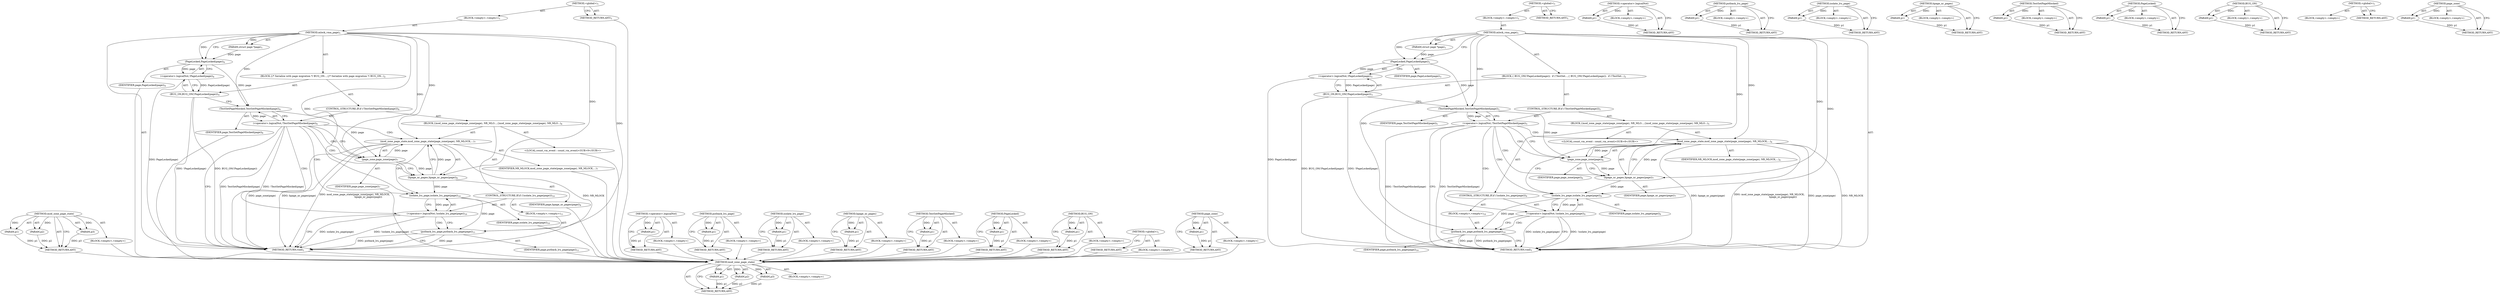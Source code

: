 digraph "page_zone" {
vulnerable_69 [label=<(METHOD,mod_zone_page_state)>];
vulnerable_70 [label=<(PARAM,p1)>];
vulnerable_71 [label=<(PARAM,p2)>];
vulnerable_72 [label=<(PARAM,p3)>];
vulnerable_73 [label=<(BLOCK,&lt;empty&gt;,&lt;empty&gt;)>];
vulnerable_74 [label=<(METHOD_RETURN,ANY)>];
vulnerable_6 [label=<(METHOD,&lt;global&gt;)<SUB>1</SUB>>];
vulnerable_7 [label=<(BLOCK,&lt;empty&gt;,&lt;empty&gt;)<SUB>1</SUB>>];
vulnerable_8 [label=<(METHOD,mlock_vma_page)<SUB>1</SUB>>];
vulnerable_9 [label=<(PARAM,struct page *page)<SUB>1</SUB>>];
vulnerable_10 [label=<(BLOCK,{
 	BUG_ON(!PageLocked(page));
 
 	if (!TestSet...,{
 	BUG_ON(!PageLocked(page));
 
 	if (!TestSet...)<SUB>2</SUB>>];
vulnerable_11 [label=<(BUG_ON,BUG_ON(!PageLocked(page)))<SUB>3</SUB>>];
vulnerable_12 [label=<(&lt;operator&gt;.logicalNot,!PageLocked(page))<SUB>3</SUB>>];
vulnerable_13 [label=<(PageLocked,PageLocked(page))<SUB>3</SUB>>];
vulnerable_14 [label=<(IDENTIFIER,page,PageLocked(page))<SUB>3</SUB>>];
vulnerable_15 [label=<(CONTROL_STRUCTURE,IF,if (!TestSetPageMlocked(page)))<SUB>5</SUB>>];
vulnerable_16 [label=<(&lt;operator&gt;.logicalNot,!TestSetPageMlocked(page))<SUB>5</SUB>>];
vulnerable_17 [label=<(TestSetPageMlocked,TestSetPageMlocked(page))<SUB>5</SUB>>];
vulnerable_18 [label=<(IDENTIFIER,page,TestSetPageMlocked(page))<SUB>5</SUB>>];
vulnerable_19 [label=<(BLOCK,{
		mod_zone_page_state(page_zone(page), NR_MLO...,{
		mod_zone_page_state(page_zone(page), NR_MLO...)<SUB>5</SUB>>];
vulnerable_20 [label=<(mod_zone_page_state,mod_zone_page_state(page_zone(page), NR_MLOCK,
...)<SUB>6</SUB>>];
vulnerable_21 [label=<(page_zone,page_zone(page))<SUB>6</SUB>>];
vulnerable_22 [label=<(IDENTIFIER,page,page_zone(page))<SUB>6</SUB>>];
vulnerable_23 [label=<(IDENTIFIER,NR_MLOCK,mod_zone_page_state(page_zone(page), NR_MLOCK,
...)<SUB>6</SUB>>];
vulnerable_24 [label=<(hpage_nr_pages,hpage_nr_pages(page))<SUB>7</SUB>>];
vulnerable_25 [label=<(IDENTIFIER,page,hpage_nr_pages(page))<SUB>7</SUB>>];
vulnerable_26 [label="<(LOCAL,count_vm_event : count_vm_event)<SUB>8</SUB>>"];
vulnerable_27 [label=<(CONTROL_STRUCTURE,IF,if (!isolate_lru_page(page)))<SUB>9</SUB>>];
vulnerable_28 [label=<(&lt;operator&gt;.logicalNot,!isolate_lru_page(page))<SUB>9</SUB>>];
vulnerable_29 [label=<(isolate_lru_page,isolate_lru_page(page))<SUB>9</SUB>>];
vulnerable_30 [label=<(IDENTIFIER,page,isolate_lru_page(page))<SUB>9</SUB>>];
vulnerable_31 [label=<(BLOCK,&lt;empty&gt;,&lt;empty&gt;)<SUB>10</SUB>>];
vulnerable_32 [label=<(putback_lru_page,putback_lru_page(page))<SUB>10</SUB>>];
vulnerable_33 [label=<(IDENTIFIER,page,putback_lru_page(page))<SUB>10</SUB>>];
vulnerable_34 [label=<(METHOD_RETURN,void)<SUB>1</SUB>>];
vulnerable_36 [label=<(METHOD_RETURN,ANY)<SUB>1</SUB>>];
vulnerable_57 [label=<(METHOD,&lt;operator&gt;.logicalNot)>];
vulnerable_58 [label=<(PARAM,p1)>];
vulnerable_59 [label=<(BLOCK,&lt;empty&gt;,&lt;empty&gt;)>];
vulnerable_60 [label=<(METHOD_RETURN,ANY)>];
vulnerable_87 [label=<(METHOD,putback_lru_page)>];
vulnerable_88 [label=<(PARAM,p1)>];
vulnerable_89 [label=<(BLOCK,&lt;empty&gt;,&lt;empty&gt;)>];
vulnerable_90 [label=<(METHOD_RETURN,ANY)>];
vulnerable_83 [label=<(METHOD,isolate_lru_page)>];
vulnerable_84 [label=<(PARAM,p1)>];
vulnerable_85 [label=<(BLOCK,&lt;empty&gt;,&lt;empty&gt;)>];
vulnerable_86 [label=<(METHOD_RETURN,ANY)>];
vulnerable_79 [label=<(METHOD,hpage_nr_pages)>];
vulnerable_80 [label=<(PARAM,p1)>];
vulnerable_81 [label=<(BLOCK,&lt;empty&gt;,&lt;empty&gt;)>];
vulnerable_82 [label=<(METHOD_RETURN,ANY)>];
vulnerable_65 [label=<(METHOD,TestSetPageMlocked)>];
vulnerable_66 [label=<(PARAM,p1)>];
vulnerable_67 [label=<(BLOCK,&lt;empty&gt;,&lt;empty&gt;)>];
vulnerable_68 [label=<(METHOD_RETURN,ANY)>];
vulnerable_61 [label=<(METHOD,PageLocked)>];
vulnerable_62 [label=<(PARAM,p1)>];
vulnerable_63 [label=<(BLOCK,&lt;empty&gt;,&lt;empty&gt;)>];
vulnerable_64 [label=<(METHOD_RETURN,ANY)>];
vulnerable_53 [label=<(METHOD,BUG_ON)>];
vulnerable_54 [label=<(PARAM,p1)>];
vulnerable_55 [label=<(BLOCK,&lt;empty&gt;,&lt;empty&gt;)>];
vulnerable_56 [label=<(METHOD_RETURN,ANY)>];
vulnerable_47 [label=<(METHOD,&lt;global&gt;)<SUB>1</SUB>>];
vulnerable_48 [label=<(BLOCK,&lt;empty&gt;,&lt;empty&gt;)>];
vulnerable_49 [label=<(METHOD_RETURN,ANY)>];
vulnerable_75 [label=<(METHOD,page_zone)>];
vulnerable_76 [label=<(PARAM,p1)>];
vulnerable_77 [label=<(BLOCK,&lt;empty&gt;,&lt;empty&gt;)>];
vulnerable_78 [label=<(METHOD_RETURN,ANY)>];
fixed_69 [label=<(METHOD,mod_zone_page_state)>];
fixed_70 [label=<(PARAM,p1)>];
fixed_71 [label=<(PARAM,p2)>];
fixed_72 [label=<(PARAM,p3)>];
fixed_73 [label=<(BLOCK,&lt;empty&gt;,&lt;empty&gt;)>];
fixed_74 [label=<(METHOD_RETURN,ANY)>];
fixed_6 [label=<(METHOD,&lt;global&gt;)<SUB>1</SUB>>];
fixed_7 [label=<(BLOCK,&lt;empty&gt;,&lt;empty&gt;)<SUB>1</SUB>>];
fixed_8 [label=<(METHOD,mlock_vma_page)<SUB>1</SUB>>];
fixed_9 [label=<(PARAM,struct page *page)<SUB>1</SUB>>];
fixed_10 [label=<(BLOCK,{
	/* Serialize with page migration */
 	BUG_ON...,{
	/* Serialize with page migration */
 	BUG_ON...)<SUB>2</SUB>>];
fixed_11 [label=<(BUG_ON,BUG_ON(!PageLocked(page)))<SUB>4</SUB>>];
fixed_12 [label=<(&lt;operator&gt;.logicalNot,!PageLocked(page))<SUB>4</SUB>>];
fixed_13 [label=<(PageLocked,PageLocked(page))<SUB>4</SUB>>];
fixed_14 [label=<(IDENTIFIER,page,PageLocked(page))<SUB>4</SUB>>];
fixed_15 [label=<(CONTROL_STRUCTURE,IF,if (!TestSetPageMlocked(page)))<SUB>6</SUB>>];
fixed_16 [label=<(&lt;operator&gt;.logicalNot,!TestSetPageMlocked(page))<SUB>6</SUB>>];
fixed_17 [label=<(TestSetPageMlocked,TestSetPageMlocked(page))<SUB>6</SUB>>];
fixed_18 [label=<(IDENTIFIER,page,TestSetPageMlocked(page))<SUB>6</SUB>>];
fixed_19 [label=<(BLOCK,{
		mod_zone_page_state(page_zone(page), NR_MLO...,{
		mod_zone_page_state(page_zone(page), NR_MLO...)<SUB>6</SUB>>];
fixed_20 [label=<(mod_zone_page_state,mod_zone_page_state(page_zone(page), NR_MLOCK,
...)<SUB>7</SUB>>];
fixed_21 [label=<(page_zone,page_zone(page))<SUB>7</SUB>>];
fixed_22 [label=<(IDENTIFIER,page,page_zone(page))<SUB>7</SUB>>];
fixed_23 [label=<(IDENTIFIER,NR_MLOCK,mod_zone_page_state(page_zone(page), NR_MLOCK,
...)<SUB>7</SUB>>];
fixed_24 [label=<(hpage_nr_pages,hpage_nr_pages(page))<SUB>8</SUB>>];
fixed_25 [label=<(IDENTIFIER,page,hpage_nr_pages(page))<SUB>8</SUB>>];
fixed_26 [label="<(LOCAL,count_vm_event : count_vm_event)<SUB>9</SUB>>"];
fixed_27 [label=<(CONTROL_STRUCTURE,IF,if (!isolate_lru_page(page)))<SUB>10</SUB>>];
fixed_28 [label=<(&lt;operator&gt;.logicalNot,!isolate_lru_page(page))<SUB>10</SUB>>];
fixed_29 [label=<(isolate_lru_page,isolate_lru_page(page))<SUB>10</SUB>>];
fixed_30 [label=<(IDENTIFIER,page,isolate_lru_page(page))<SUB>10</SUB>>];
fixed_31 [label=<(BLOCK,&lt;empty&gt;,&lt;empty&gt;)<SUB>11</SUB>>];
fixed_32 [label=<(putback_lru_page,putback_lru_page(page))<SUB>11</SUB>>];
fixed_33 [label=<(IDENTIFIER,page,putback_lru_page(page))<SUB>11</SUB>>];
fixed_34 [label=<(METHOD_RETURN,void)<SUB>1</SUB>>];
fixed_36 [label=<(METHOD_RETURN,ANY)<SUB>1</SUB>>];
fixed_57 [label=<(METHOD,&lt;operator&gt;.logicalNot)>];
fixed_58 [label=<(PARAM,p1)>];
fixed_59 [label=<(BLOCK,&lt;empty&gt;,&lt;empty&gt;)>];
fixed_60 [label=<(METHOD_RETURN,ANY)>];
fixed_87 [label=<(METHOD,putback_lru_page)>];
fixed_88 [label=<(PARAM,p1)>];
fixed_89 [label=<(BLOCK,&lt;empty&gt;,&lt;empty&gt;)>];
fixed_90 [label=<(METHOD_RETURN,ANY)>];
fixed_83 [label=<(METHOD,isolate_lru_page)>];
fixed_84 [label=<(PARAM,p1)>];
fixed_85 [label=<(BLOCK,&lt;empty&gt;,&lt;empty&gt;)>];
fixed_86 [label=<(METHOD_RETURN,ANY)>];
fixed_79 [label=<(METHOD,hpage_nr_pages)>];
fixed_80 [label=<(PARAM,p1)>];
fixed_81 [label=<(BLOCK,&lt;empty&gt;,&lt;empty&gt;)>];
fixed_82 [label=<(METHOD_RETURN,ANY)>];
fixed_65 [label=<(METHOD,TestSetPageMlocked)>];
fixed_66 [label=<(PARAM,p1)>];
fixed_67 [label=<(BLOCK,&lt;empty&gt;,&lt;empty&gt;)>];
fixed_68 [label=<(METHOD_RETURN,ANY)>];
fixed_61 [label=<(METHOD,PageLocked)>];
fixed_62 [label=<(PARAM,p1)>];
fixed_63 [label=<(BLOCK,&lt;empty&gt;,&lt;empty&gt;)>];
fixed_64 [label=<(METHOD_RETURN,ANY)>];
fixed_53 [label=<(METHOD,BUG_ON)>];
fixed_54 [label=<(PARAM,p1)>];
fixed_55 [label=<(BLOCK,&lt;empty&gt;,&lt;empty&gt;)>];
fixed_56 [label=<(METHOD_RETURN,ANY)>];
fixed_47 [label=<(METHOD,&lt;global&gt;)<SUB>1</SUB>>];
fixed_48 [label=<(BLOCK,&lt;empty&gt;,&lt;empty&gt;)>];
fixed_49 [label=<(METHOD_RETURN,ANY)>];
fixed_75 [label=<(METHOD,page_zone)>];
fixed_76 [label=<(PARAM,p1)>];
fixed_77 [label=<(BLOCK,&lt;empty&gt;,&lt;empty&gt;)>];
fixed_78 [label=<(METHOD_RETURN,ANY)>];
vulnerable_69 -> vulnerable_70  [key=0, label="AST: "];
vulnerable_69 -> vulnerable_70  [key=1, label="DDG: "];
vulnerable_69 -> vulnerable_73  [key=0, label="AST: "];
vulnerable_69 -> vulnerable_71  [key=0, label="AST: "];
vulnerable_69 -> vulnerable_71  [key=1, label="DDG: "];
vulnerable_69 -> vulnerable_74  [key=0, label="AST: "];
vulnerable_69 -> vulnerable_74  [key=1, label="CFG: "];
vulnerable_69 -> vulnerable_72  [key=0, label="AST: "];
vulnerable_69 -> vulnerable_72  [key=1, label="DDG: "];
vulnerable_70 -> vulnerable_74  [key=0, label="DDG: p1"];
vulnerable_71 -> vulnerable_74  [key=0, label="DDG: p2"];
vulnerable_72 -> vulnerable_74  [key=0, label="DDG: p3"];
vulnerable_6 -> vulnerable_7  [key=0, label="AST: "];
vulnerable_6 -> vulnerable_36  [key=0, label="AST: "];
vulnerable_6 -> vulnerable_36  [key=1, label="CFG: "];
vulnerable_7 -> vulnerable_8  [key=0, label="AST: "];
vulnerable_8 -> vulnerable_9  [key=0, label="AST: "];
vulnerable_8 -> vulnerable_9  [key=1, label="DDG: "];
vulnerable_8 -> vulnerable_10  [key=0, label="AST: "];
vulnerable_8 -> vulnerable_34  [key=0, label="AST: "];
vulnerable_8 -> vulnerable_13  [key=0, label="CFG: "];
vulnerable_8 -> vulnerable_13  [key=1, label="DDG: "];
vulnerable_8 -> vulnerable_17  [key=0, label="DDG: "];
vulnerable_8 -> vulnerable_20  [key=0, label="DDG: "];
vulnerable_8 -> vulnerable_21  [key=0, label="DDG: "];
vulnerable_8 -> vulnerable_24  [key=0, label="DDG: "];
vulnerable_8 -> vulnerable_29  [key=0, label="DDG: "];
vulnerable_8 -> vulnerable_32  [key=0, label="DDG: "];
vulnerable_9 -> vulnerable_13  [key=0, label="DDG: page"];
vulnerable_10 -> vulnerable_11  [key=0, label="AST: "];
vulnerable_10 -> vulnerable_15  [key=0, label="AST: "];
vulnerable_11 -> vulnerable_12  [key=0, label="AST: "];
vulnerable_11 -> vulnerable_17  [key=0, label="CFG: "];
vulnerable_11 -> vulnerable_34  [key=0, label="DDG: !PageLocked(page)"];
vulnerable_11 -> vulnerable_34  [key=1, label="DDG: BUG_ON(!PageLocked(page))"];
vulnerable_12 -> vulnerable_13  [key=0, label="AST: "];
vulnerable_12 -> vulnerable_11  [key=0, label="CFG: "];
vulnerable_12 -> vulnerable_11  [key=1, label="DDG: PageLocked(page)"];
vulnerable_12 -> vulnerable_34  [key=0, label="DDG: PageLocked(page)"];
vulnerable_13 -> vulnerable_14  [key=0, label="AST: "];
vulnerable_13 -> vulnerable_12  [key=0, label="CFG: "];
vulnerable_13 -> vulnerable_12  [key=1, label="DDG: page"];
vulnerable_13 -> vulnerable_17  [key=0, label="DDG: page"];
vulnerable_15 -> vulnerable_16  [key=0, label="AST: "];
vulnerable_15 -> vulnerable_19  [key=0, label="AST: "];
vulnerable_16 -> vulnerable_17  [key=0, label="AST: "];
vulnerable_16 -> vulnerable_34  [key=0, label="CFG: "];
vulnerable_16 -> vulnerable_34  [key=1, label="DDG: TestSetPageMlocked(page)"];
vulnerable_16 -> vulnerable_34  [key=2, label="DDG: !TestSetPageMlocked(page)"];
vulnerable_16 -> vulnerable_21  [key=0, label="CFG: "];
vulnerable_16 -> vulnerable_21  [key=1, label="CDG: "];
vulnerable_16 -> vulnerable_20  [key=0, label="CDG: "];
vulnerable_16 -> vulnerable_24  [key=0, label="CDG: "];
vulnerable_16 -> vulnerable_29  [key=0, label="CDG: "];
vulnerable_16 -> vulnerable_28  [key=0, label="CDG: "];
vulnerable_17 -> vulnerable_18  [key=0, label="AST: "];
vulnerable_17 -> vulnerable_16  [key=0, label="CFG: "];
vulnerable_17 -> vulnerable_16  [key=1, label="DDG: page"];
vulnerable_17 -> vulnerable_21  [key=0, label="DDG: page"];
vulnerable_19 -> vulnerable_20  [key=0, label="AST: "];
vulnerable_19 -> vulnerable_26  [key=0, label="AST: "];
vulnerable_19 -> vulnerable_27  [key=0, label="AST: "];
vulnerable_20 -> vulnerable_21  [key=0, label="AST: "];
vulnerable_20 -> vulnerable_23  [key=0, label="AST: "];
vulnerable_20 -> vulnerable_24  [key=0, label="AST: "];
vulnerable_20 -> vulnerable_29  [key=0, label="CFG: "];
vulnerable_20 -> vulnerable_34  [key=0, label="DDG: page_zone(page)"];
vulnerable_20 -> vulnerable_34  [key=1, label="DDG: hpage_nr_pages(page)"];
vulnerable_20 -> vulnerable_34  [key=2, label="DDG: mod_zone_page_state(page_zone(page), NR_MLOCK,
				    hpage_nr_pages(page))"];
vulnerable_20 -> vulnerable_34  [key=3, label="DDG: NR_MLOCK"];
vulnerable_21 -> vulnerable_22  [key=0, label="AST: "];
vulnerable_21 -> vulnerable_24  [key=0, label="CFG: "];
vulnerable_21 -> vulnerable_24  [key=1, label="DDG: page"];
vulnerable_21 -> vulnerable_20  [key=0, label="DDG: page"];
vulnerable_24 -> vulnerable_25  [key=0, label="AST: "];
vulnerable_24 -> vulnerable_20  [key=0, label="CFG: "];
vulnerable_24 -> vulnerable_20  [key=1, label="DDG: page"];
vulnerable_24 -> vulnerable_29  [key=0, label="DDG: page"];
vulnerable_27 -> vulnerable_28  [key=0, label="AST: "];
vulnerable_27 -> vulnerable_31  [key=0, label="AST: "];
vulnerable_28 -> vulnerable_29  [key=0, label="AST: "];
vulnerable_28 -> vulnerable_34  [key=0, label="CFG: "];
vulnerable_28 -> vulnerable_34  [key=1, label="DDG: isolate_lru_page(page)"];
vulnerable_28 -> vulnerable_34  [key=2, label="DDG: !isolate_lru_page(page)"];
vulnerable_28 -> vulnerable_32  [key=0, label="CFG: "];
vulnerable_28 -> vulnerable_32  [key=1, label="CDG: "];
vulnerable_29 -> vulnerable_30  [key=0, label="AST: "];
vulnerable_29 -> vulnerable_28  [key=0, label="CFG: "];
vulnerable_29 -> vulnerable_28  [key=1, label="DDG: page"];
vulnerable_29 -> vulnerable_32  [key=0, label="DDG: page"];
vulnerable_31 -> vulnerable_32  [key=0, label="AST: "];
vulnerable_32 -> vulnerable_33  [key=0, label="AST: "];
vulnerable_32 -> vulnerable_34  [key=0, label="CFG: "];
vulnerable_32 -> vulnerable_34  [key=1, label="DDG: page"];
vulnerable_32 -> vulnerable_34  [key=2, label="DDG: putback_lru_page(page)"];
vulnerable_57 -> vulnerable_58  [key=0, label="AST: "];
vulnerable_57 -> vulnerable_58  [key=1, label="DDG: "];
vulnerable_57 -> vulnerable_59  [key=0, label="AST: "];
vulnerable_57 -> vulnerable_60  [key=0, label="AST: "];
vulnerable_57 -> vulnerable_60  [key=1, label="CFG: "];
vulnerable_58 -> vulnerable_60  [key=0, label="DDG: p1"];
vulnerable_87 -> vulnerable_88  [key=0, label="AST: "];
vulnerable_87 -> vulnerable_88  [key=1, label="DDG: "];
vulnerable_87 -> vulnerable_89  [key=0, label="AST: "];
vulnerable_87 -> vulnerable_90  [key=0, label="AST: "];
vulnerable_87 -> vulnerable_90  [key=1, label="CFG: "];
vulnerable_88 -> vulnerable_90  [key=0, label="DDG: p1"];
vulnerable_83 -> vulnerable_84  [key=0, label="AST: "];
vulnerable_83 -> vulnerable_84  [key=1, label="DDG: "];
vulnerable_83 -> vulnerable_85  [key=0, label="AST: "];
vulnerable_83 -> vulnerable_86  [key=0, label="AST: "];
vulnerable_83 -> vulnerable_86  [key=1, label="CFG: "];
vulnerable_84 -> vulnerable_86  [key=0, label="DDG: p1"];
vulnerable_79 -> vulnerable_80  [key=0, label="AST: "];
vulnerable_79 -> vulnerable_80  [key=1, label="DDG: "];
vulnerable_79 -> vulnerable_81  [key=0, label="AST: "];
vulnerable_79 -> vulnerable_82  [key=0, label="AST: "];
vulnerable_79 -> vulnerable_82  [key=1, label="CFG: "];
vulnerable_80 -> vulnerable_82  [key=0, label="DDG: p1"];
vulnerable_65 -> vulnerable_66  [key=0, label="AST: "];
vulnerable_65 -> vulnerable_66  [key=1, label="DDG: "];
vulnerable_65 -> vulnerable_67  [key=0, label="AST: "];
vulnerable_65 -> vulnerable_68  [key=0, label="AST: "];
vulnerable_65 -> vulnerable_68  [key=1, label="CFG: "];
vulnerable_66 -> vulnerable_68  [key=0, label="DDG: p1"];
vulnerable_61 -> vulnerable_62  [key=0, label="AST: "];
vulnerable_61 -> vulnerable_62  [key=1, label="DDG: "];
vulnerable_61 -> vulnerable_63  [key=0, label="AST: "];
vulnerable_61 -> vulnerable_64  [key=0, label="AST: "];
vulnerable_61 -> vulnerable_64  [key=1, label="CFG: "];
vulnerable_62 -> vulnerable_64  [key=0, label="DDG: p1"];
vulnerable_53 -> vulnerable_54  [key=0, label="AST: "];
vulnerable_53 -> vulnerable_54  [key=1, label="DDG: "];
vulnerable_53 -> vulnerable_55  [key=0, label="AST: "];
vulnerable_53 -> vulnerable_56  [key=0, label="AST: "];
vulnerable_53 -> vulnerable_56  [key=1, label="CFG: "];
vulnerable_54 -> vulnerable_56  [key=0, label="DDG: p1"];
vulnerable_47 -> vulnerable_48  [key=0, label="AST: "];
vulnerable_47 -> vulnerable_49  [key=0, label="AST: "];
vulnerable_47 -> vulnerable_49  [key=1, label="CFG: "];
vulnerable_75 -> vulnerable_76  [key=0, label="AST: "];
vulnerable_75 -> vulnerable_76  [key=1, label="DDG: "];
vulnerable_75 -> vulnerable_77  [key=0, label="AST: "];
vulnerable_75 -> vulnerable_78  [key=0, label="AST: "];
vulnerable_75 -> vulnerable_78  [key=1, label="CFG: "];
vulnerable_76 -> vulnerable_78  [key=0, label="DDG: p1"];
fixed_69 -> fixed_70  [key=0, label="AST: "];
fixed_69 -> fixed_70  [key=1, label="DDG: "];
fixed_69 -> fixed_73  [key=0, label="AST: "];
fixed_69 -> fixed_71  [key=0, label="AST: "];
fixed_69 -> fixed_71  [key=1, label="DDG: "];
fixed_69 -> fixed_74  [key=0, label="AST: "];
fixed_69 -> fixed_74  [key=1, label="CFG: "];
fixed_69 -> fixed_72  [key=0, label="AST: "];
fixed_69 -> fixed_72  [key=1, label="DDG: "];
fixed_70 -> fixed_74  [key=0, label="DDG: p1"];
fixed_71 -> fixed_74  [key=0, label="DDG: p2"];
fixed_72 -> fixed_74  [key=0, label="DDG: p3"];
fixed_73 -> vulnerable_69  [key=0];
fixed_74 -> vulnerable_69  [key=0];
fixed_6 -> fixed_7  [key=0, label="AST: "];
fixed_6 -> fixed_36  [key=0, label="AST: "];
fixed_6 -> fixed_36  [key=1, label="CFG: "];
fixed_7 -> fixed_8  [key=0, label="AST: "];
fixed_8 -> fixed_9  [key=0, label="AST: "];
fixed_8 -> fixed_9  [key=1, label="DDG: "];
fixed_8 -> fixed_10  [key=0, label="AST: "];
fixed_8 -> fixed_34  [key=0, label="AST: "];
fixed_8 -> fixed_13  [key=0, label="CFG: "];
fixed_8 -> fixed_13  [key=1, label="DDG: "];
fixed_8 -> fixed_17  [key=0, label="DDG: "];
fixed_8 -> fixed_20  [key=0, label="DDG: "];
fixed_8 -> fixed_21  [key=0, label="DDG: "];
fixed_8 -> fixed_24  [key=0, label="DDG: "];
fixed_8 -> fixed_29  [key=0, label="DDG: "];
fixed_8 -> fixed_32  [key=0, label="DDG: "];
fixed_9 -> fixed_13  [key=0, label="DDG: page"];
fixed_10 -> fixed_11  [key=0, label="AST: "];
fixed_10 -> fixed_15  [key=0, label="AST: "];
fixed_11 -> fixed_12  [key=0, label="AST: "];
fixed_11 -> fixed_17  [key=0, label="CFG: "];
fixed_11 -> fixed_34  [key=0, label="DDG: !PageLocked(page)"];
fixed_11 -> fixed_34  [key=1, label="DDG: BUG_ON(!PageLocked(page))"];
fixed_12 -> fixed_13  [key=0, label="AST: "];
fixed_12 -> fixed_11  [key=0, label="CFG: "];
fixed_12 -> fixed_11  [key=1, label="DDG: PageLocked(page)"];
fixed_12 -> fixed_34  [key=0, label="DDG: PageLocked(page)"];
fixed_13 -> fixed_14  [key=0, label="AST: "];
fixed_13 -> fixed_12  [key=0, label="CFG: "];
fixed_13 -> fixed_12  [key=1, label="DDG: page"];
fixed_13 -> fixed_17  [key=0, label="DDG: page"];
fixed_14 -> vulnerable_69  [key=0];
fixed_15 -> fixed_16  [key=0, label="AST: "];
fixed_15 -> fixed_19  [key=0, label="AST: "];
fixed_16 -> fixed_17  [key=0, label="AST: "];
fixed_16 -> fixed_34  [key=0, label="CFG: "];
fixed_16 -> fixed_34  [key=1, label="DDG: TestSetPageMlocked(page)"];
fixed_16 -> fixed_34  [key=2, label="DDG: !TestSetPageMlocked(page)"];
fixed_16 -> fixed_21  [key=0, label="CFG: "];
fixed_16 -> fixed_21  [key=1, label="CDG: "];
fixed_16 -> fixed_20  [key=0, label="CDG: "];
fixed_16 -> fixed_24  [key=0, label="CDG: "];
fixed_16 -> fixed_29  [key=0, label="CDG: "];
fixed_16 -> fixed_28  [key=0, label="CDG: "];
fixed_17 -> fixed_18  [key=0, label="AST: "];
fixed_17 -> fixed_16  [key=0, label="CFG: "];
fixed_17 -> fixed_16  [key=1, label="DDG: page"];
fixed_17 -> fixed_21  [key=0, label="DDG: page"];
fixed_18 -> vulnerable_69  [key=0];
fixed_19 -> fixed_20  [key=0, label="AST: "];
fixed_19 -> fixed_26  [key=0, label="AST: "];
fixed_19 -> fixed_27  [key=0, label="AST: "];
fixed_20 -> fixed_21  [key=0, label="AST: "];
fixed_20 -> fixed_23  [key=0, label="AST: "];
fixed_20 -> fixed_24  [key=0, label="AST: "];
fixed_20 -> fixed_29  [key=0, label="CFG: "];
fixed_20 -> fixed_34  [key=0, label="DDG: page_zone(page)"];
fixed_20 -> fixed_34  [key=1, label="DDG: hpage_nr_pages(page)"];
fixed_20 -> fixed_34  [key=2, label="DDG: mod_zone_page_state(page_zone(page), NR_MLOCK,
				    hpage_nr_pages(page))"];
fixed_20 -> fixed_34  [key=3, label="DDG: NR_MLOCK"];
fixed_21 -> fixed_22  [key=0, label="AST: "];
fixed_21 -> fixed_24  [key=0, label="CFG: "];
fixed_21 -> fixed_24  [key=1, label="DDG: page"];
fixed_21 -> fixed_20  [key=0, label="DDG: page"];
fixed_22 -> vulnerable_69  [key=0];
fixed_23 -> vulnerable_69  [key=0];
fixed_24 -> fixed_25  [key=0, label="AST: "];
fixed_24 -> fixed_20  [key=0, label="CFG: "];
fixed_24 -> fixed_20  [key=1, label="DDG: page"];
fixed_24 -> fixed_29  [key=0, label="DDG: page"];
fixed_25 -> vulnerable_69  [key=0];
fixed_26 -> vulnerable_69  [key=0];
fixed_27 -> fixed_28  [key=0, label="AST: "];
fixed_27 -> fixed_31  [key=0, label="AST: "];
fixed_28 -> fixed_29  [key=0, label="AST: "];
fixed_28 -> fixed_34  [key=0, label="CFG: "];
fixed_28 -> fixed_34  [key=1, label="DDG: isolate_lru_page(page)"];
fixed_28 -> fixed_34  [key=2, label="DDG: !isolate_lru_page(page)"];
fixed_28 -> fixed_32  [key=0, label="CFG: "];
fixed_28 -> fixed_32  [key=1, label="CDG: "];
fixed_29 -> fixed_30  [key=0, label="AST: "];
fixed_29 -> fixed_28  [key=0, label="CFG: "];
fixed_29 -> fixed_28  [key=1, label="DDG: page"];
fixed_29 -> fixed_32  [key=0, label="DDG: page"];
fixed_30 -> vulnerable_69  [key=0];
fixed_31 -> fixed_32  [key=0, label="AST: "];
fixed_32 -> fixed_33  [key=0, label="AST: "];
fixed_32 -> fixed_34  [key=0, label="CFG: "];
fixed_32 -> fixed_34  [key=1, label="DDG: page"];
fixed_32 -> fixed_34  [key=2, label="DDG: putback_lru_page(page)"];
fixed_33 -> vulnerable_69  [key=0];
fixed_34 -> vulnerable_69  [key=0];
fixed_36 -> vulnerable_69  [key=0];
fixed_57 -> fixed_58  [key=0, label="AST: "];
fixed_57 -> fixed_58  [key=1, label="DDG: "];
fixed_57 -> fixed_59  [key=0, label="AST: "];
fixed_57 -> fixed_60  [key=0, label="AST: "];
fixed_57 -> fixed_60  [key=1, label="CFG: "];
fixed_58 -> fixed_60  [key=0, label="DDG: p1"];
fixed_59 -> vulnerable_69  [key=0];
fixed_60 -> vulnerable_69  [key=0];
fixed_87 -> fixed_88  [key=0, label="AST: "];
fixed_87 -> fixed_88  [key=1, label="DDG: "];
fixed_87 -> fixed_89  [key=0, label="AST: "];
fixed_87 -> fixed_90  [key=0, label="AST: "];
fixed_87 -> fixed_90  [key=1, label="CFG: "];
fixed_88 -> fixed_90  [key=0, label="DDG: p1"];
fixed_89 -> vulnerable_69  [key=0];
fixed_90 -> vulnerable_69  [key=0];
fixed_83 -> fixed_84  [key=0, label="AST: "];
fixed_83 -> fixed_84  [key=1, label="DDG: "];
fixed_83 -> fixed_85  [key=0, label="AST: "];
fixed_83 -> fixed_86  [key=0, label="AST: "];
fixed_83 -> fixed_86  [key=1, label="CFG: "];
fixed_84 -> fixed_86  [key=0, label="DDG: p1"];
fixed_85 -> vulnerable_69  [key=0];
fixed_86 -> vulnerable_69  [key=0];
fixed_79 -> fixed_80  [key=0, label="AST: "];
fixed_79 -> fixed_80  [key=1, label="DDG: "];
fixed_79 -> fixed_81  [key=0, label="AST: "];
fixed_79 -> fixed_82  [key=0, label="AST: "];
fixed_79 -> fixed_82  [key=1, label="CFG: "];
fixed_80 -> fixed_82  [key=0, label="DDG: p1"];
fixed_81 -> vulnerable_69  [key=0];
fixed_82 -> vulnerable_69  [key=0];
fixed_65 -> fixed_66  [key=0, label="AST: "];
fixed_65 -> fixed_66  [key=1, label="DDG: "];
fixed_65 -> fixed_67  [key=0, label="AST: "];
fixed_65 -> fixed_68  [key=0, label="AST: "];
fixed_65 -> fixed_68  [key=1, label="CFG: "];
fixed_66 -> fixed_68  [key=0, label="DDG: p1"];
fixed_67 -> vulnerable_69  [key=0];
fixed_68 -> vulnerable_69  [key=0];
fixed_61 -> fixed_62  [key=0, label="AST: "];
fixed_61 -> fixed_62  [key=1, label="DDG: "];
fixed_61 -> fixed_63  [key=0, label="AST: "];
fixed_61 -> fixed_64  [key=0, label="AST: "];
fixed_61 -> fixed_64  [key=1, label="CFG: "];
fixed_62 -> fixed_64  [key=0, label="DDG: p1"];
fixed_63 -> vulnerable_69  [key=0];
fixed_64 -> vulnerable_69  [key=0];
fixed_53 -> fixed_54  [key=0, label="AST: "];
fixed_53 -> fixed_54  [key=1, label="DDG: "];
fixed_53 -> fixed_55  [key=0, label="AST: "];
fixed_53 -> fixed_56  [key=0, label="AST: "];
fixed_53 -> fixed_56  [key=1, label="CFG: "];
fixed_54 -> fixed_56  [key=0, label="DDG: p1"];
fixed_55 -> vulnerable_69  [key=0];
fixed_56 -> vulnerable_69  [key=0];
fixed_47 -> fixed_48  [key=0, label="AST: "];
fixed_47 -> fixed_49  [key=0, label="AST: "];
fixed_47 -> fixed_49  [key=1, label="CFG: "];
fixed_48 -> vulnerable_69  [key=0];
fixed_49 -> vulnerable_69  [key=0];
fixed_75 -> fixed_76  [key=0, label="AST: "];
fixed_75 -> fixed_76  [key=1, label="DDG: "];
fixed_75 -> fixed_77  [key=0, label="AST: "];
fixed_75 -> fixed_78  [key=0, label="AST: "];
fixed_75 -> fixed_78  [key=1, label="CFG: "];
fixed_76 -> fixed_78  [key=0, label="DDG: p1"];
fixed_77 -> vulnerable_69  [key=0];
fixed_78 -> vulnerable_69  [key=0];
}
